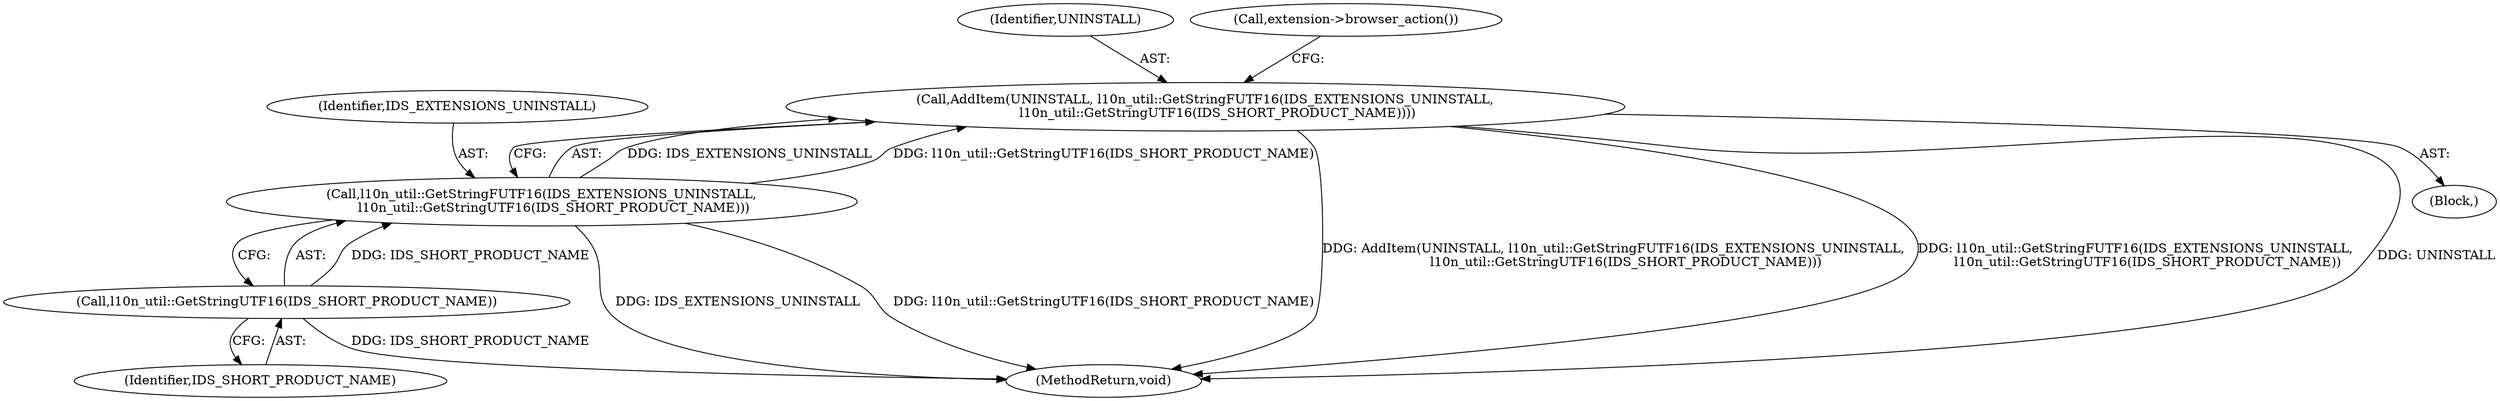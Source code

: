 digraph "1_Chrome_6b5f83842b5edb5d4bd6684b196b3630c6769731@del" {
"1000119" [label="(Call,AddItem(UNINSTALL, l10n_util::GetStringFUTF16(IDS_EXTENSIONS_UNINSTALL,\n      l10n_util::GetStringUTF16(IDS_SHORT_PRODUCT_NAME))))"];
"1000121" [label="(Call,l10n_util::GetStringFUTF16(IDS_EXTENSIONS_UNINSTALL,\n      l10n_util::GetStringUTF16(IDS_SHORT_PRODUCT_NAME)))"];
"1000123" [label="(Call,l10n_util::GetStringUTF16(IDS_SHORT_PRODUCT_NAME))"];
"1000124" [label="(Identifier,IDS_SHORT_PRODUCT_NAME)"];
"1000134" [label="(MethodReturn,void)"];
"1000120" [label="(Identifier,UNINSTALL)"];
"1000122" [label="(Identifier,IDS_EXTENSIONS_UNINSTALL)"];
"1000123" [label="(Call,l10n_util::GetStringUTF16(IDS_SHORT_PRODUCT_NAME))"];
"1000121" [label="(Call,l10n_util::GetStringFUTF16(IDS_EXTENSIONS_UNINSTALL,\n      l10n_util::GetStringUTF16(IDS_SHORT_PRODUCT_NAME)))"];
"1000101" [label="(Block,)"];
"1000119" [label="(Call,AddItem(UNINSTALL, l10n_util::GetStringFUTF16(IDS_EXTENSIONS_UNINSTALL,\n      l10n_util::GetStringUTF16(IDS_SHORT_PRODUCT_NAME))))"];
"1000126" [label="(Call,extension->browser_action())"];
"1000119" -> "1000101"  [label="AST: "];
"1000119" -> "1000121"  [label="CFG: "];
"1000120" -> "1000119"  [label="AST: "];
"1000121" -> "1000119"  [label="AST: "];
"1000126" -> "1000119"  [label="CFG: "];
"1000119" -> "1000134"  [label="DDG: AddItem(UNINSTALL, l10n_util::GetStringFUTF16(IDS_EXTENSIONS_UNINSTALL,\n      l10n_util::GetStringUTF16(IDS_SHORT_PRODUCT_NAME)))"];
"1000119" -> "1000134"  [label="DDG: l10n_util::GetStringFUTF16(IDS_EXTENSIONS_UNINSTALL,\n      l10n_util::GetStringUTF16(IDS_SHORT_PRODUCT_NAME))"];
"1000119" -> "1000134"  [label="DDG: UNINSTALL"];
"1000121" -> "1000119"  [label="DDG: IDS_EXTENSIONS_UNINSTALL"];
"1000121" -> "1000119"  [label="DDG: l10n_util::GetStringUTF16(IDS_SHORT_PRODUCT_NAME)"];
"1000121" -> "1000123"  [label="CFG: "];
"1000122" -> "1000121"  [label="AST: "];
"1000123" -> "1000121"  [label="AST: "];
"1000121" -> "1000134"  [label="DDG: IDS_EXTENSIONS_UNINSTALL"];
"1000121" -> "1000134"  [label="DDG: l10n_util::GetStringUTF16(IDS_SHORT_PRODUCT_NAME)"];
"1000123" -> "1000121"  [label="DDG: IDS_SHORT_PRODUCT_NAME"];
"1000123" -> "1000124"  [label="CFG: "];
"1000124" -> "1000123"  [label="AST: "];
"1000123" -> "1000134"  [label="DDG: IDS_SHORT_PRODUCT_NAME"];
}
